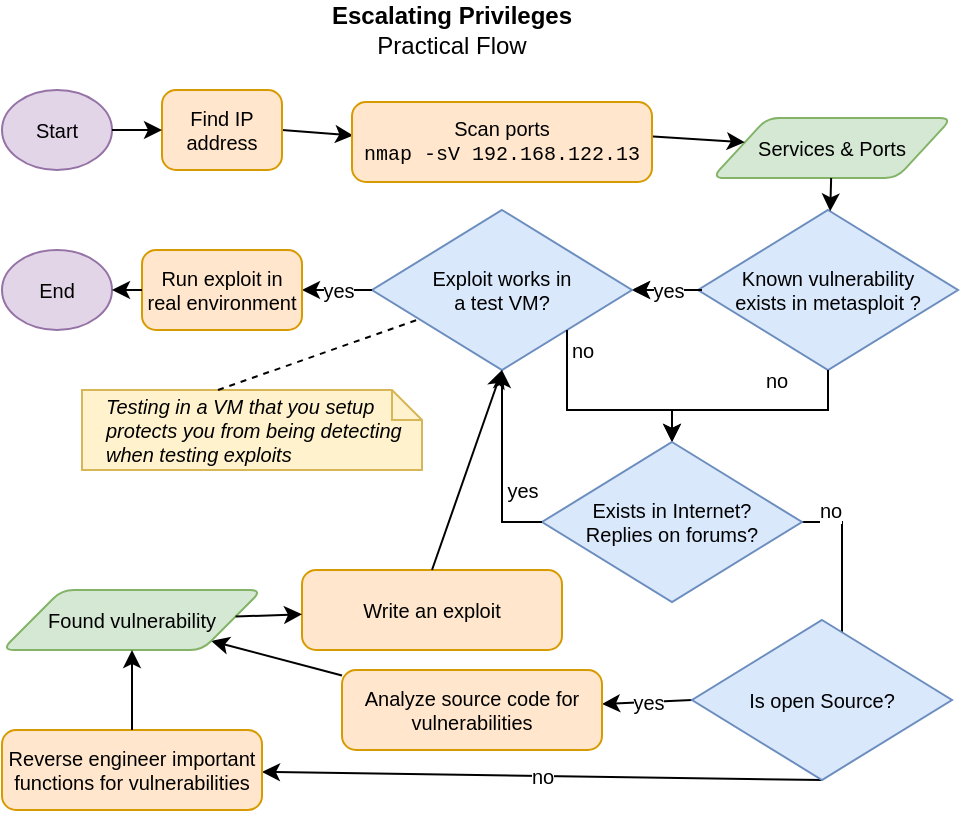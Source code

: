 <mxfile version="13.3.5" type="device"><diagram id="5lGePhsSAGRtdFGvFvEb" name="Page-1"><mxGraphModel dx="895" dy="563" grid="1" gridSize="10" guides="1" tooltips="1" connect="1" arrows="1" fold="1" page="1" pageScale="1" pageWidth="827" pageHeight="1169" math="0" shadow="0"><root><mxCell id="0"/><mxCell id="1" parent="0"/><mxCell id="z7MiJOVRglyY31h-XE4_-1" value="Escalating Privileges&lt;br&gt;&lt;span style=&quot;font-weight: normal&quot;&gt;Practical Flow&lt;/span&gt;" style="text;html=1;strokeColor=none;fillColor=none;align=center;verticalAlign=middle;whiteSpace=wrap;rounded=0;fontStyle=1" vertex="1" parent="1"><mxGeometry x="160" y="60" width="150" height="20" as="geometry"/></mxCell><mxCell id="z7MiJOVRglyY31h-XE4_-15" value="" style="endArrow=classic;html=1;fontSize=10;exitX=1;exitY=0.5;exitDx=0;exitDy=0;entryX=0.004;entryY=0.418;entryDx=0;entryDy=0;entryPerimeter=0;" edge="1" parent="1" source="z7MiJOVRglyY31h-XE4_-20" target="z7MiJOVRglyY31h-XE4_-50"><mxGeometry width="50" height="50" relative="1" as="geometry"><mxPoint x="295" y="190" as="sourcePoint"/><mxPoint x="165" y="120" as="targetPoint"/></mxGeometry></mxCell><mxCell id="z7MiJOVRglyY31h-XE4_-19" value="Services &amp;amp; Ports" style="shape=parallelogram;html=1;strokeWidth=1;perimeter=parallelogramPerimeter;whiteSpace=wrap;rounded=1;arcSize=12;size=0.23;fontSize=10;fillColor=#d5e8d4;strokeColor=#82b366;" vertex="1" parent="1"><mxGeometry x="365" y="114" width="120" height="30" as="geometry"/></mxCell><mxCell id="z7MiJOVRglyY31h-XE4_-20" value="Find IP address" style="rounded=1;whiteSpace=wrap;html=1;absoluteArcSize=1;arcSize=14;strokeWidth=1;fontSize=10;fillColor=#ffe6cc;strokeColor=#d79b00;" vertex="1" parent="1"><mxGeometry x="90" y="100" width="60" height="40" as="geometry"/></mxCell><mxCell id="z7MiJOVRglyY31h-XE4_-57" value="" style="edgeStyle=orthogonalEdgeStyle;rounded=0;orthogonalLoop=1;jettySize=auto;html=1;fontSize=10;" edge="1" parent="1" source="z7MiJOVRglyY31h-XE4_-22" target="z7MiJOVRglyY31h-XE4_-27"><mxGeometry relative="1" as="geometry"/></mxCell><mxCell id="z7MiJOVRglyY31h-XE4_-22" value="Known vulnerability&lt;br&gt;exists in metasploit ?" style="rhombus;whiteSpace=wrap;html=1;strokeWidth=1;fontSize=10;fillColor=#dae8fc;strokeColor=#6c8ebf;" vertex="1" parent="1"><mxGeometry x="358" y="160" width="130" height="80" as="geometry"/></mxCell><mxCell id="z7MiJOVRglyY31h-XE4_-23" value="" style="endArrow=classic;html=1;fontSize=10;exitX=0.991;exitY=0.427;exitDx=0;exitDy=0;exitPerimeter=0;" edge="1" parent="1" source="z7MiJOVRglyY31h-XE4_-50" target="z7MiJOVRglyY31h-XE4_-19"><mxGeometry width="50" height="50" relative="1" as="geometry"><mxPoint x="345" y="120" as="sourcePoint"/><mxPoint x="378.8" y="120" as="targetPoint"/></mxGeometry></mxCell><mxCell id="z7MiJOVRglyY31h-XE4_-24" value="" style="endArrow=classic;html=1;fontSize=10;" edge="1" parent="1" source="z7MiJOVRglyY31h-XE4_-19" target="z7MiJOVRglyY31h-XE4_-22"><mxGeometry width="50" height="50" relative="1" as="geometry"><mxPoint x="355" y="130" as="sourcePoint"/><mxPoint x="425" y="160" as="targetPoint"/></mxGeometry></mxCell><mxCell id="z7MiJOVRglyY31h-XE4_-25" value="yes" style="endArrow=classic;html=1;fontSize=10;exitX=0;exitY=0.5;exitDx=0;exitDy=0;" edge="1" parent="1" target="z7MiJOVRglyY31h-XE4_-27"><mxGeometry width="50" height="50" relative="1" as="geometry"><mxPoint x="360" y="200" as="sourcePoint"/><mxPoint x="305" y="200" as="targetPoint"/></mxGeometry></mxCell><mxCell id="z7MiJOVRglyY31h-XE4_-27" value="Exploit works in&lt;br&gt;a test VM?" style="rhombus;whiteSpace=wrap;html=1;strokeWidth=1;fontSize=10;fillColor=#dae8fc;strokeColor=#6c8ebf;" vertex="1" parent="1"><mxGeometry x="195" y="160" width="130" height="80" as="geometry"/></mxCell><mxCell id="z7MiJOVRglyY31h-XE4_-28" value="yes" style="endArrow=classic;html=1;fontSize=10;exitX=0;exitY=0.5;exitDx=0;exitDy=0;" edge="1" parent="1" source="z7MiJOVRglyY31h-XE4_-27" target="z7MiJOVRglyY31h-XE4_-51"><mxGeometry width="50" height="50" relative="1" as="geometry"><mxPoint x="125" y="230" as="sourcePoint"/><mxPoint x="125" y="200" as="targetPoint"/><mxPoint as="offset"/></mxGeometry></mxCell><mxCell id="z7MiJOVRglyY31h-XE4_-47" value="Testing in a VM that you setup&lt;br&gt;protects you from being detecting&lt;br&gt;when testing exploits" style="shape=note;size=15;align=left;spacingLeft=10;html=1;whiteSpace=wrap;strokeWidth=1;fontSize=10;fillColor=#fff2cc;strokeColor=#d6b656;fontStyle=2" vertex="1" parent="1"><mxGeometry x="50" y="250" width="170" height="40" as="geometry"/></mxCell><mxCell id="z7MiJOVRglyY31h-XE4_-48" value="" style="edgeStyle=none;endArrow=none;exitX=0.4;exitY=0;dashed=1;html=1;fontSize=10;" edge="1" source="z7MiJOVRglyY31h-XE4_-47" parent="1" target="z7MiJOVRglyY31h-XE4_-27"><mxGeometry x="1" relative="1" as="geometry"><mxPoint x="125" y="220" as="targetPoint"/></mxGeometry></mxCell><mxCell id="z7MiJOVRglyY31h-XE4_-50" value="Scan ports&lt;br&gt;&lt;font face=&quot;Courier New&quot;&gt;nmap -sV 192.168.122.13&lt;/font&gt;" style="rounded=1;whiteSpace=wrap;html=1;absoluteArcSize=1;arcSize=14;strokeWidth=1;fontSize=10;fillColor=#ffe6cc;strokeColor=#d79b00;" vertex="1" parent="1"><mxGeometry x="185" y="106" width="150" height="40" as="geometry"/></mxCell><mxCell id="z7MiJOVRglyY31h-XE4_-51" value="Run exploit in real environment" style="rounded=1;whiteSpace=wrap;html=1;absoluteArcSize=1;arcSize=14;strokeWidth=1;fontSize=10;fillColor=#ffe6cc;strokeColor=#d79b00;" vertex="1" parent="1"><mxGeometry x="80" y="180" width="80" height="40" as="geometry"/></mxCell><mxCell id="z7MiJOVRglyY31h-XE4_-53" value="Start" style="strokeWidth=1;html=1;shape=mxgraph.flowchart.start_1;whiteSpace=wrap;fontSize=10;fillColor=#e1d5e7;strokeColor=#9673a6;" vertex="1" parent="1"><mxGeometry x="10" y="100" width="55" height="40" as="geometry"/></mxCell><mxCell id="z7MiJOVRglyY31h-XE4_-54" value="" style="endArrow=classic;html=1;fontSize=10;" edge="1" parent="1" source="z7MiJOVRglyY31h-XE4_-53" target="z7MiJOVRglyY31h-XE4_-20"><mxGeometry width="50" height="50" relative="1" as="geometry"><mxPoint x="160" y="130" as="sourcePoint"/><mxPoint x="195.6" y="128.72" as="targetPoint"/></mxGeometry></mxCell><mxCell id="z7MiJOVRglyY31h-XE4_-55" value="End" style="strokeWidth=1;html=1;shape=mxgraph.flowchart.start_1;whiteSpace=wrap;fontSize=10;fillColor=#e1d5e7;strokeColor=#9673a6;" vertex="1" parent="1"><mxGeometry x="10" y="180" width="55" height="40" as="geometry"/></mxCell><mxCell id="z7MiJOVRglyY31h-XE4_-56" value="" style="endArrow=classic;html=1;fontSize=10;" edge="1" parent="1" source="z7MiJOVRglyY31h-XE4_-51" target="z7MiJOVRglyY31h-XE4_-55"><mxGeometry width="50" height="50" relative="1" as="geometry"><mxPoint x="205" y="210" as="sourcePoint"/><mxPoint x="170" y="210" as="targetPoint"/><mxPoint as="offset"/></mxGeometry></mxCell><mxCell id="z7MiJOVRglyY31h-XE4_-58" value="no" style="edgeStyle=orthogonalEdgeStyle;rounded=0;orthogonalLoop=1;jettySize=auto;html=1;fontSize=10;exitX=0.5;exitY=1;exitDx=0;exitDy=0;" edge="1" parent="1" source="z7MiJOVRglyY31h-XE4_-22" target="z7MiJOVRglyY31h-XE4_-60"><mxGeometry x="-0.186" y="-15" relative="1" as="geometry"><mxPoint x="368.0" y="210" as="sourcePoint"/><mxPoint x="390" y="290" as="targetPoint"/><mxPoint as="offset"/></mxGeometry></mxCell><mxCell id="z7MiJOVRglyY31h-XE4_-59" value="no" style="edgeStyle=orthogonalEdgeStyle;rounded=0;orthogonalLoop=1;jettySize=auto;html=1;fontSize=10;exitX=1;exitY=1;exitDx=0;exitDy=0;entryX=0.5;entryY=0;entryDx=0;entryDy=0;" edge="1" parent="1" source="z7MiJOVRglyY31h-XE4_-27" target="z7MiJOVRglyY31h-XE4_-60"><mxGeometry x="-0.125" y="30" relative="1" as="geometry"><mxPoint x="433" y="250" as="sourcePoint"/><mxPoint x="330" y="280" as="targetPoint"/><mxPoint as="offset"/></mxGeometry></mxCell><mxCell id="z7MiJOVRglyY31h-XE4_-71" value="no" style="edgeStyle=orthogonalEdgeStyle;rounded=0;orthogonalLoop=1;jettySize=auto;html=1;entryX=0.5;entryY=0;entryDx=0;entryDy=0;fontSize=10;exitX=1;exitY=0.5;exitDx=0;exitDy=0;" edge="1" parent="1" source="z7MiJOVRglyY31h-XE4_-60" target="z7MiJOVRglyY31h-XE4_-64"><mxGeometry x="-0.73" y="6" relative="1" as="geometry"><mxPoint as="offset"/></mxGeometry></mxCell><mxCell id="z7MiJOVRglyY31h-XE4_-60" value="Exists in Internet?&lt;br&gt;Replies on forums?" style="rhombus;whiteSpace=wrap;html=1;strokeWidth=1;fontSize=10;fillColor=#dae8fc;strokeColor=#6c8ebf;" vertex="1" parent="1"><mxGeometry x="280" y="276" width="130" height="80" as="geometry"/></mxCell><mxCell id="z7MiJOVRglyY31h-XE4_-63" value="yes" style="edgeStyle=orthogonalEdgeStyle;rounded=0;orthogonalLoop=1;jettySize=auto;html=1;fontSize=10;" edge="1" parent="1" source="z7MiJOVRglyY31h-XE4_-60" target="z7MiJOVRglyY31h-XE4_-27"><mxGeometry x="-0.25" y="-10" relative="1" as="geometry"><mxPoint x="302.5" y="230" as="sourcePoint"/><mxPoint x="355" y="286" as="targetPoint"/><mxPoint as="offset"/><Array as="points"><mxPoint x="260" y="316"/></Array></mxGeometry></mxCell><mxCell id="z7MiJOVRglyY31h-XE4_-73" value="no" style="rounded=0;orthogonalLoop=1;jettySize=auto;html=1;fontSize=10;exitX=0.5;exitY=1;exitDx=0;exitDy=0;" edge="1" parent="1" source="z7MiJOVRglyY31h-XE4_-64" target="z7MiJOVRglyY31h-XE4_-69"><mxGeometry relative="1" as="geometry"/></mxCell><mxCell id="z7MiJOVRglyY31h-XE4_-74" value="yes" style="rounded=0;orthogonalLoop=1;jettySize=auto;html=1;exitX=0;exitY=0.5;exitDx=0;exitDy=0;fontSize=10;" edge="1" parent="1" source="z7MiJOVRglyY31h-XE4_-64" target="z7MiJOVRglyY31h-XE4_-67"><mxGeometry relative="1" as="geometry"/></mxCell><mxCell id="z7MiJOVRglyY31h-XE4_-64" value="Is open Source?" style="rhombus;whiteSpace=wrap;html=1;strokeWidth=1;fontSize=10;fillColor=#dae8fc;strokeColor=#6c8ebf;" vertex="1" parent="1"><mxGeometry x="355" y="365" width="130" height="80" as="geometry"/></mxCell><mxCell id="z7MiJOVRglyY31h-XE4_-67" value="Analyze source code for vulnerabilities" style="rounded=1;whiteSpace=wrap;html=1;absoluteArcSize=1;arcSize=14;strokeWidth=1;fontSize=10;fillColor=#ffe6cc;strokeColor=#d79b00;" vertex="1" parent="1"><mxGeometry x="180" y="390" width="130" height="40" as="geometry"/></mxCell><mxCell id="z7MiJOVRglyY31h-XE4_-69" value="Reverse engineer important functions for vulnerabilities" style="rounded=1;whiteSpace=wrap;html=1;absoluteArcSize=1;arcSize=14;strokeWidth=1;fontSize=10;fillColor=#ffe6cc;strokeColor=#d79b00;" vertex="1" parent="1"><mxGeometry x="10" y="420" width="130" height="40" as="geometry"/></mxCell><mxCell id="z7MiJOVRglyY31h-XE4_-76" value="" style="endArrow=classic;html=1;fontSize=10;" edge="1" parent="1" source="z7MiJOVRglyY31h-XE4_-67" target="z7MiJOVRglyY31h-XE4_-77"><mxGeometry width="50" height="50" relative="1" as="geometry"><mxPoint x="240" y="430" as="sourcePoint"/><mxPoint x="290" y="380" as="targetPoint"/></mxGeometry></mxCell><mxCell id="z7MiJOVRglyY31h-XE4_-77" value="Found vulnerability" style="shape=parallelogram;html=1;strokeWidth=1;perimeter=parallelogramPerimeter;whiteSpace=wrap;rounded=1;arcSize=12;size=0.23;fontSize=10;fillColor=#d5e8d4;strokeColor=#82b366;" vertex="1" parent="1"><mxGeometry x="10" y="350" width="130" height="30" as="geometry"/></mxCell><mxCell id="z7MiJOVRglyY31h-XE4_-78" value="" style="endArrow=classic;html=1;fontSize=10;" edge="1" parent="1" source="z7MiJOVRglyY31h-XE4_-69" target="z7MiJOVRglyY31h-XE4_-77"><mxGeometry width="50" height="50" relative="1" as="geometry"><mxPoint x="250" y="440" as="sourcePoint"/><mxPoint x="176.379" y="453.634" as="targetPoint"/></mxGeometry></mxCell><mxCell id="z7MiJOVRglyY31h-XE4_-79" value="Write an exploit" style="rounded=1;whiteSpace=wrap;html=1;absoluteArcSize=1;arcSize=14;strokeWidth=1;fontSize=10;fillColor=#ffe6cc;strokeColor=#d79b00;" vertex="1" parent="1"><mxGeometry x="160" y="340" width="130" height="40" as="geometry"/></mxCell><mxCell id="z7MiJOVRglyY31h-XE4_-80" value="" style="endArrow=classic;html=1;fontSize=10;" edge="1" parent="1" source="z7MiJOVRglyY31h-XE4_-77" target="z7MiJOVRglyY31h-XE4_-79"><mxGeometry width="50" height="50" relative="1" as="geometry"><mxPoint x="120" y="441" as="sourcePoint"/><mxPoint x="176.379" y="453.634" as="targetPoint"/></mxGeometry></mxCell><mxCell id="z7MiJOVRglyY31h-XE4_-81" value="" style="endArrow=classic;html=1;fontSize=10;entryX=0.5;entryY=1;entryDx=0;entryDy=0;exitX=0.5;exitY=0;exitDx=0;exitDy=0;" edge="1" parent="1" source="z7MiJOVRglyY31h-XE4_-79" target="z7MiJOVRglyY31h-XE4_-27"><mxGeometry width="50" height="50" relative="1" as="geometry"><mxPoint x="130" y="451" as="sourcePoint"/><mxPoint x="130" y="410" as="targetPoint"/></mxGeometry></mxCell></root></mxGraphModel></diagram></mxfile>